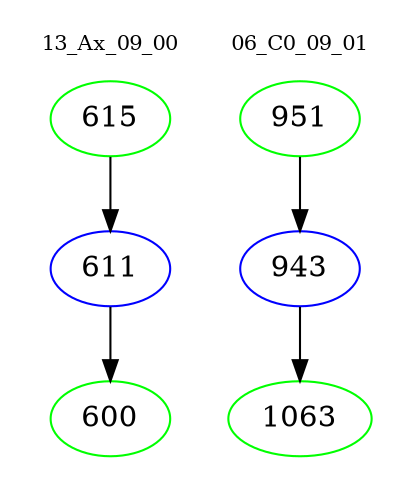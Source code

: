 digraph{
subgraph cluster_0 {
color = white
label = "13_Ax_09_00";
fontsize=10;
T0_615 [label="615", color="green"]
T0_615 -> T0_611 [color="black"]
T0_611 [label="611", color="blue"]
T0_611 -> T0_600 [color="black"]
T0_600 [label="600", color="green"]
}
subgraph cluster_1 {
color = white
label = "06_C0_09_01";
fontsize=10;
T1_951 [label="951", color="green"]
T1_951 -> T1_943 [color="black"]
T1_943 [label="943", color="blue"]
T1_943 -> T1_1063 [color="black"]
T1_1063 [label="1063", color="green"]
}
}
